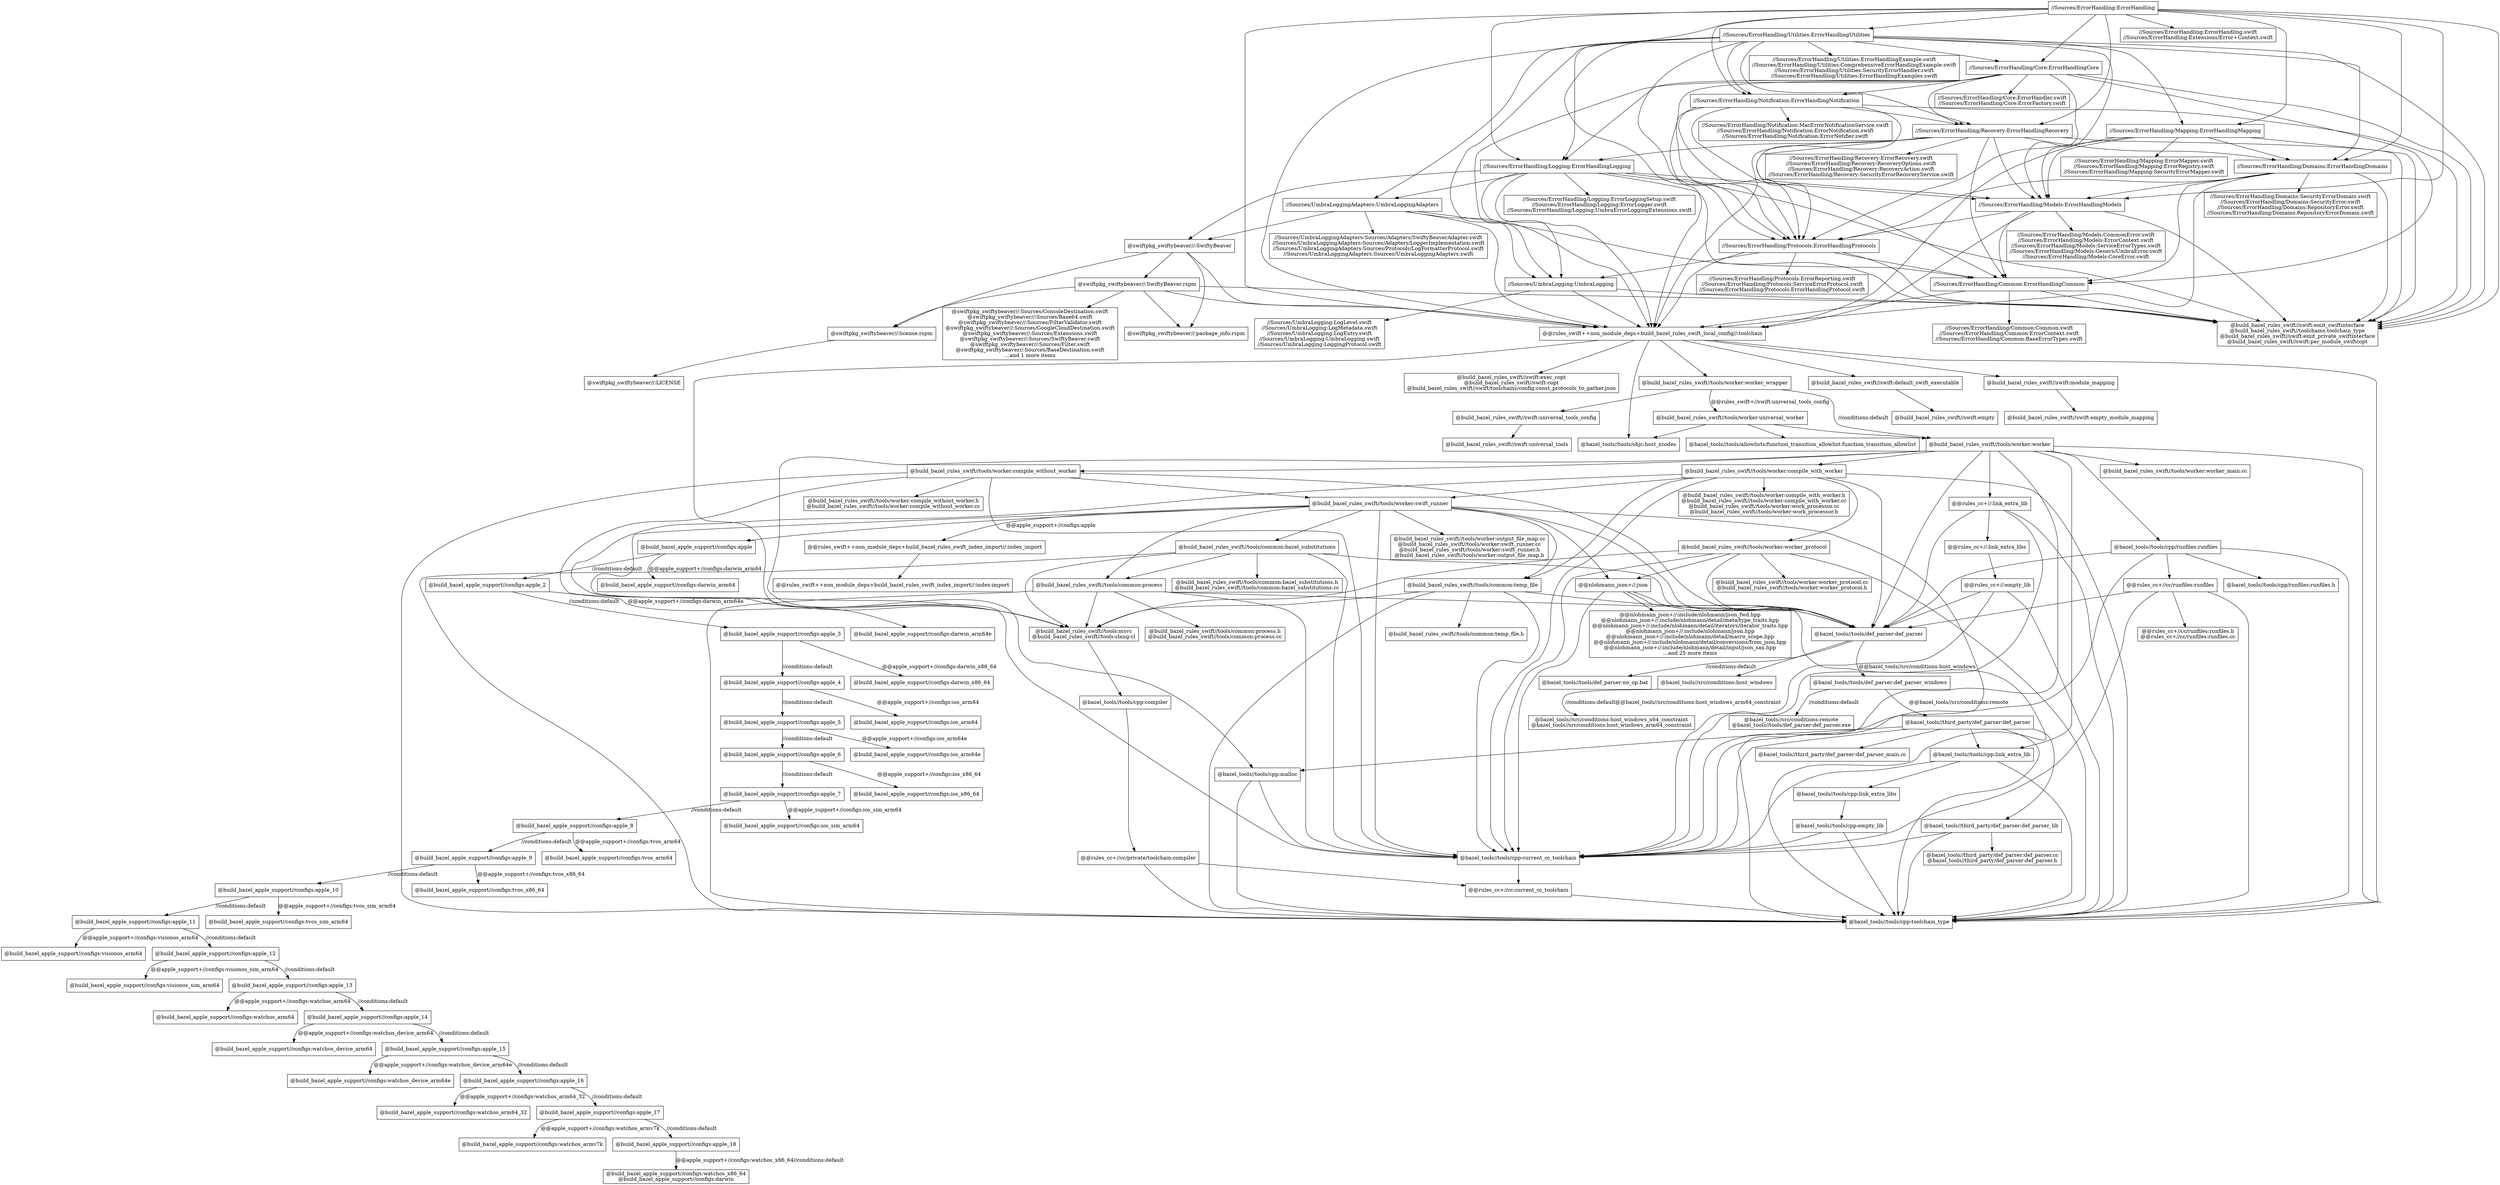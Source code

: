 digraph mygraph {
  node [shape=box];
  "//Sources/ErrorHandling:ErrorHandling"
  "//Sources/ErrorHandling:ErrorHandling" -> "//Sources/ErrorHandling/Core:ErrorHandlingCore"
  "//Sources/ErrorHandling:ErrorHandling" -> "//Sources/ErrorHandling/Logging:ErrorHandlingLogging"
  "//Sources/ErrorHandling:ErrorHandling" -> "//Sources/ErrorHandling/Mapping:ErrorHandlingMapping"
  "//Sources/ErrorHandling:ErrorHandling" -> "//Sources/ErrorHandling/Domains:ErrorHandlingDomains"
  "//Sources/ErrorHandling:ErrorHandling" -> "//Sources/ErrorHandling/Notification:ErrorHandlingNotification"
  "//Sources/ErrorHandling:ErrorHandling" -> "//Sources/ErrorHandling/Models:ErrorHandlingModels"
  "//Sources/ErrorHandling:ErrorHandling" -> "@@rules_swift++non_module_deps+build_bazel_rules_swift_local_config//:toolchain"
  "//Sources/ErrorHandling:ErrorHandling" -> "//Sources/ErrorHandling:ErrorHandling.swift\n//Sources/ErrorHandling:Extensions/Error+Context.swift"
  "//Sources/ErrorHandling:ErrorHandling" -> "//Sources/ErrorHandling/Protocols:ErrorHandlingProtocols"
  "//Sources/ErrorHandling:ErrorHandling" -> "//Sources/ErrorHandling/Recovery:ErrorHandlingRecovery"
  "//Sources/ErrorHandling:ErrorHandling" -> "//Sources/ErrorHandling/Utilities:ErrorHandlingUtilities"
  "//Sources/ErrorHandling:ErrorHandling" -> "@build_bazel_rules_swift//swift:emit_swiftinterface\n@build_bazel_rules_swift//toolchains:toolchain_type\n@build_bazel_rules_swift//swift:emit_private_swiftinterface\n@build_bazel_rules_swift//swift:per_module_swiftcopt"
  "//Sources/ErrorHandling/Utilities:ErrorHandlingUtilities"
  "//Sources/ErrorHandling/Utilities:ErrorHandlingUtilities" -> "//Sources/ErrorHandling/Utilities:ErrorHandlingExample.swift\n//Sources/ErrorHandling/Utilities:ComprehensiveErrorHandlingExample.swift\n//Sources/ErrorHandling/Utilities:SecurityErrorHandler.swift\n//Sources/ErrorHandling/Utilities:ErrorHandlingExamples.swift"
  "//Sources/ErrorHandling/Utilities:ErrorHandlingUtilities" -> "//Sources/ErrorHandling/Core:ErrorHandlingCore"
  "//Sources/ErrorHandling/Utilities:ErrorHandlingUtilities" -> "@build_bazel_rules_swift//swift:emit_swiftinterface\n@build_bazel_rules_swift//toolchains:toolchain_type\n@build_bazel_rules_swift//swift:emit_private_swiftinterface\n@build_bazel_rules_swift//swift:per_module_swiftcopt"
  "//Sources/ErrorHandling/Utilities:ErrorHandlingUtilities" -> "@@rules_swift++non_module_deps+build_bazel_rules_swift_local_config//:toolchain"
  "//Sources/ErrorHandling/Utilities:ErrorHandlingUtilities" -> "//Sources/UmbraLoggingAdapters:UmbraLoggingAdapters"
  "//Sources/ErrorHandling/Utilities:ErrorHandlingUtilities" -> "//Sources/ErrorHandling/Domains:ErrorHandlingDomains"
  "//Sources/ErrorHandling/Utilities:ErrorHandlingUtilities" -> "//Sources/UmbraLogging:UmbraLogging"
  "//Sources/ErrorHandling/Utilities:ErrorHandlingUtilities" -> "//Sources/ErrorHandling/Logging:ErrorHandlingLogging"
  "//Sources/ErrorHandling/Utilities:ErrorHandlingUtilities" -> "//Sources/ErrorHandling/Recovery:ErrorHandlingRecovery"
  "//Sources/ErrorHandling/Utilities:ErrorHandlingUtilities" -> "//Sources/ErrorHandling/Mapping:ErrorHandlingMapping"
  "//Sources/ErrorHandling/Utilities:ErrorHandlingUtilities" -> "//Sources/ErrorHandling/Protocols:ErrorHandlingProtocols"
  "//Sources/ErrorHandling/Utilities:ErrorHandlingUtilities" -> "//Sources/ErrorHandling/Notification:ErrorHandlingNotification"
  "//Sources/ErrorHandling/Utilities:ErrorHandlingUtilities" -> "//Sources/ErrorHandling/Models:ErrorHandlingModels"
  "//Sources/ErrorHandling/Utilities:ErrorHandlingExample.swift\n//Sources/ErrorHandling/Utilities:ComprehensiveErrorHandlingExample.swift\n//Sources/ErrorHandling/Utilities:SecurityErrorHandler.swift\n//Sources/ErrorHandling/Utilities:ErrorHandlingExamples.swift"
  "//Sources/ErrorHandling:ErrorHandling.swift\n//Sources/ErrorHandling:Extensions/Error+Context.swift"
  "//Sources/ErrorHandling/Core:ErrorHandlingCore"
  "//Sources/ErrorHandling/Core:ErrorHandlingCore" -> "//Sources/ErrorHandling/Core:ErrorHandler.swift\n//Sources/ErrorHandling/Core:ErrorFactory.swift"
  "//Sources/ErrorHandling/Core:ErrorHandlingCore" -> "@build_bazel_rules_swift//swift:emit_swiftinterface\n@build_bazel_rules_swift//toolchains:toolchain_type\n@build_bazel_rules_swift//swift:emit_private_swiftinterface\n@build_bazel_rules_swift//swift:per_module_swiftcopt"
  "//Sources/ErrorHandling/Core:ErrorHandlingCore" -> "//Sources/ErrorHandling/Common:ErrorHandlingCommon"
  "//Sources/ErrorHandling/Core:ErrorHandlingCore" -> "@@rules_swift++non_module_deps+build_bazel_rules_swift_local_config//:toolchain"
  "//Sources/ErrorHandling/Core:ErrorHandlingCore" -> "//Sources/ErrorHandling/Models:ErrorHandlingModels"
  "//Sources/ErrorHandling/Core:ErrorHandlingCore" -> "//Sources/ErrorHandling/Notification:ErrorHandlingNotification"
  "//Sources/ErrorHandling/Core:ErrorHandlingCore" -> "//Sources/ErrorHandling/Protocols:ErrorHandlingProtocols"
  "//Sources/ErrorHandling/Core:ErrorHandlingCore" -> "//Sources/ErrorHandling/Logging:ErrorHandlingLogging"
  "//Sources/ErrorHandling/Core:ErrorHandlingCore" -> "//Sources/ErrorHandling/Recovery:ErrorHandlingRecovery"
  "//Sources/ErrorHandling/Notification:ErrorHandlingNotification"
  "//Sources/ErrorHandling/Notification:ErrorHandlingNotification" -> "//Sources/ErrorHandling/Notification:MacErrorNotificationService.swift\n//Sources/ErrorHandling/Notification:ErrorNotification.swift\n//Sources/ErrorHandling/Notification:ErrorNotifier.swift"
  "//Sources/ErrorHandling/Notification:ErrorHandlingNotification" -> "@build_bazel_rules_swift//swift:emit_swiftinterface\n@build_bazel_rules_swift//toolchains:toolchain_type\n@build_bazel_rules_swift//swift:emit_private_swiftinterface\n@build_bazel_rules_swift//swift:per_module_swiftcopt"
  "//Sources/ErrorHandling/Notification:ErrorHandlingNotification" -> "//Sources/ErrorHandling/Common:ErrorHandlingCommon"
  "//Sources/ErrorHandling/Notification:ErrorHandlingNotification" -> "@@rules_swift++non_module_deps+build_bazel_rules_swift_local_config//:toolchain"
  "//Sources/ErrorHandling/Notification:ErrorHandlingNotification" -> "//Sources/ErrorHandling/Models:ErrorHandlingModels"
  "//Sources/ErrorHandling/Notification:ErrorHandlingNotification" -> "//Sources/ErrorHandling/Protocols:ErrorHandlingProtocols"
  "//Sources/ErrorHandling/Notification:ErrorHandlingNotification" -> "//Sources/ErrorHandling/Recovery:ErrorHandlingRecovery"
  "//Sources/ErrorHandling/Recovery:ErrorHandlingRecovery"
  "//Sources/ErrorHandling/Recovery:ErrorHandlingRecovery" -> "//Sources/ErrorHandling/Recovery:ErrorRecovery.swift\n//Sources/ErrorHandling/Recovery:RecoveryOptions.swift\n//Sources/ErrorHandling/Recovery:RecoveryAction.swift\n//Sources/ErrorHandling/Recovery:SecurityErrorRecoveryService.swift"
  "//Sources/ErrorHandling/Recovery:ErrorHandlingRecovery" -> "@build_bazel_rules_swift//swift:emit_swiftinterface\n@build_bazel_rules_swift//toolchains:toolchain_type\n@build_bazel_rules_swift//swift:emit_private_swiftinterface\n@build_bazel_rules_swift//swift:per_module_swiftcopt"
  "//Sources/ErrorHandling/Recovery:ErrorHandlingRecovery" -> "@@rules_swift++non_module_deps+build_bazel_rules_swift_local_config//:toolchain"
  "//Sources/ErrorHandling/Recovery:ErrorHandlingRecovery" -> "//Sources/ErrorHandling/Domains:ErrorHandlingDomains"
  "//Sources/ErrorHandling/Recovery:ErrorHandlingRecovery" -> "//Sources/ErrorHandling/Logging:ErrorHandlingLogging"
  "//Sources/ErrorHandling/Recovery:ErrorHandlingRecovery" -> "//Sources/ErrorHandling/Protocols:ErrorHandlingProtocols"
  "//Sources/ErrorHandling/Recovery:ErrorHandlingRecovery" -> "//Sources/ErrorHandling/Common:ErrorHandlingCommon"
  "//Sources/ErrorHandling/Recovery:ErrorHandlingRecovery" -> "//Sources/ErrorHandling/Models:ErrorHandlingModels"
  "//Sources/ErrorHandling/Logging:ErrorHandlingLogging"
  "//Sources/ErrorHandling/Logging:ErrorHandlingLogging" -> "//Sources/ErrorHandling/Logging:ErrorLoggingSetup.swift\n//Sources/ErrorHandling/Logging:ErrorLogger.swift\n//Sources/ErrorHandling/Logging:UmbraErrorLoggingExtensions.swift"
  "//Sources/ErrorHandling/Logging:ErrorHandlingLogging" -> "@build_bazel_rules_swift//swift:emit_swiftinterface\n@build_bazel_rules_swift//toolchains:toolchain_type\n@build_bazel_rules_swift//swift:emit_private_swiftinterface\n@build_bazel_rules_swift//swift:per_module_swiftcopt"
  "//Sources/ErrorHandling/Logging:ErrorHandlingLogging" -> "@@rules_swift++non_module_deps+build_bazel_rules_swift_local_config//:toolchain"
  "//Sources/ErrorHandling/Logging:ErrorHandlingLogging" -> "@swiftpkg_swiftybeaver//:SwiftyBeaver"
  "//Sources/ErrorHandling/Logging:ErrorHandlingLogging" -> "//Sources/ErrorHandling/Common:ErrorHandlingCommon"
  "//Sources/ErrorHandling/Logging:ErrorHandlingLogging" -> "//Sources/ErrorHandling/Models:ErrorHandlingModels"
  "//Sources/ErrorHandling/Logging:ErrorHandlingLogging" -> "//Sources/ErrorHandling/Protocols:ErrorHandlingProtocols"
  "//Sources/ErrorHandling/Logging:ErrorHandlingLogging" -> "//Sources/UmbraLogging:UmbraLogging"
  "//Sources/ErrorHandling/Logging:ErrorHandlingLogging" -> "//Sources/UmbraLoggingAdapters:UmbraLoggingAdapters"
  "//Sources/UmbraLoggingAdapters:UmbraLoggingAdapters"
  "//Sources/UmbraLoggingAdapters:UmbraLoggingAdapters" -> "//Sources/UmbraLoggingAdapters:Sources/Adapters/SwiftyBeaverAdapter.swift\n//Sources/UmbraLoggingAdapters:Sources/Adapters/LoggerImplementation.swift\n//Sources/UmbraLoggingAdapters:Sources/Protocols/LogFormatterProtocol.swift\n//Sources/UmbraLoggingAdapters:Sources/UmbraLoggingAdapters.swift"
  "//Sources/UmbraLoggingAdapters:UmbraLoggingAdapters" -> "@build_bazel_rules_swift//swift:emit_swiftinterface\n@build_bazel_rules_swift//toolchains:toolchain_type\n@build_bazel_rules_swift//swift:emit_private_swiftinterface\n@build_bazel_rules_swift//swift:per_module_swiftcopt"
  "//Sources/UmbraLoggingAdapters:UmbraLoggingAdapters" -> "@@rules_swift++non_module_deps+build_bazel_rules_swift_local_config//:toolchain"
  "//Sources/UmbraLoggingAdapters:UmbraLoggingAdapters" -> "@swiftpkg_swiftybeaver//:SwiftyBeaver"
  "//Sources/UmbraLoggingAdapters:UmbraLoggingAdapters" -> "//Sources/UmbraLogging:UmbraLogging"
  "//Sources/UmbraLoggingAdapters:Sources/Adapters/SwiftyBeaverAdapter.swift\n//Sources/UmbraLoggingAdapters:Sources/Adapters/LoggerImplementation.swift\n//Sources/UmbraLoggingAdapters:Sources/Protocols/LogFormatterProtocol.swift\n//Sources/UmbraLoggingAdapters:Sources/UmbraLoggingAdapters.swift"
  "@swiftpkg_swiftybeaver//:SwiftyBeaver"
  "@swiftpkg_swiftybeaver//:SwiftyBeaver" -> "@swiftpkg_swiftybeaver//:license.rspm"
  "@swiftpkg_swiftybeaver//:SwiftyBeaver" -> "@swiftpkg_swiftybeaver//:package_info.rspm"
  "@swiftpkg_swiftybeaver//:SwiftyBeaver" -> "@swiftpkg_swiftybeaver//:SwiftyBeaver.rspm"
  "@swiftpkg_swiftybeaver//:SwiftyBeaver" -> "@@rules_swift++non_module_deps+build_bazel_rules_swift_local_config//:toolchain"
  "@swiftpkg_swiftybeaver//:SwiftyBeaver.rspm"
  "@swiftpkg_swiftybeaver//:SwiftyBeaver.rspm" -> "@swiftpkg_swiftybeaver//:license.rspm"
  "@swiftpkg_swiftybeaver//:SwiftyBeaver.rspm" -> "@swiftpkg_swiftybeaver//:package_info.rspm"
  "@swiftpkg_swiftybeaver//:SwiftyBeaver.rspm" -> "@@rules_swift++non_module_deps+build_bazel_rules_swift_local_config//:toolchain"
  "@swiftpkg_swiftybeaver//:SwiftyBeaver.rspm" -> "@swiftpkg_swiftybeaver//:Sources/ConsoleDestination.swift\n@swiftpkg_swiftybeaver//:Sources/Base64.swift\n@swiftpkg_swiftybeaver//:Sources/FilterValidator.swift\n@swiftpkg_swiftybeaver//:Sources/GoogleCloudDestination.swift\n@swiftpkg_swiftybeaver//:Sources/Extensions.swift\n@swiftpkg_swiftybeaver//:Sources/SwiftyBeaver.swift\n@swiftpkg_swiftybeaver//:Sources/Filter.swift\n@swiftpkg_swiftybeaver//:Sources/BaseDestination.swift\n...and 1 more items"
  "@swiftpkg_swiftybeaver//:SwiftyBeaver.rspm" -> "@build_bazel_rules_swift//swift:emit_swiftinterface\n@build_bazel_rules_swift//toolchains:toolchain_type\n@build_bazel_rules_swift//swift:emit_private_swiftinterface\n@build_bazel_rules_swift//swift:per_module_swiftcopt"
  "@swiftpkg_swiftybeaver//:package_info.rspm"
  "//Sources/ErrorHandling/Recovery:ErrorRecovery.swift\n//Sources/ErrorHandling/Recovery:RecoveryOptions.swift\n//Sources/ErrorHandling/Recovery:RecoveryAction.swift\n//Sources/ErrorHandling/Recovery:SecurityErrorRecoveryService.swift"
  "//Sources/ErrorHandling/Notification:MacErrorNotificationService.swift\n//Sources/ErrorHandling/Notification:ErrorNotification.swift\n//Sources/ErrorHandling/Notification:ErrorNotifier.swift"
  "//Sources/ErrorHandling/Core:ErrorHandler.swift\n//Sources/ErrorHandling/Core:ErrorFactory.swift"
  "//Sources/ErrorHandling/Logging:ErrorLoggingSetup.swift\n//Sources/ErrorHandling/Logging:ErrorLogger.swift\n//Sources/ErrorHandling/Logging:UmbraErrorLoggingExtensions.swift"
  "//Sources/ErrorHandling/Mapping:ErrorHandlingMapping"
  "//Sources/ErrorHandling/Mapping:ErrorHandlingMapping" -> "//Sources/ErrorHandling/Mapping:ErrorMapper.swift\n//Sources/ErrorHandling/Mapping:ErrorRegistry.swift\n//Sources/ErrorHandling/Mapping:SecurityErrorMapper.swift"
  "//Sources/ErrorHandling/Mapping:ErrorHandlingMapping" -> "@build_bazel_rules_swift//swift:emit_swiftinterface\n@build_bazel_rules_swift//toolchains:toolchain_type\n@build_bazel_rules_swift//swift:emit_private_swiftinterface\n@build_bazel_rules_swift//swift:per_module_swiftcopt"
  "//Sources/ErrorHandling/Mapping:ErrorHandlingMapping" -> "@@rules_swift++non_module_deps+build_bazel_rules_swift_local_config//:toolchain"
  "//Sources/ErrorHandling/Mapping:ErrorHandlingMapping" -> "//Sources/ErrorHandling/Protocols:ErrorHandlingProtocols"
  "//Sources/ErrorHandling/Mapping:ErrorHandlingMapping" -> "//Sources/ErrorHandling/Domains:ErrorHandlingDomains"
  "//Sources/ErrorHandling/Mapping:ErrorHandlingMapping" -> "//Sources/ErrorHandling/Models:ErrorHandlingModels"
  "//Sources/ErrorHandling/Domains:ErrorHandlingDomains"
  "//Sources/ErrorHandling/Domains:ErrorHandlingDomains" -> "//Sources/ErrorHandling/Domains:SecurityErrorDomain.swift\n//Sources/ErrorHandling/Domains:SecurityError.swift\n//Sources/ErrorHandling/Domains:RepositoryError.swift\n//Sources/ErrorHandling/Domains:RepositoryErrorDomain.swift"
  "//Sources/ErrorHandling/Domains:ErrorHandlingDomains" -> "@build_bazel_rules_swift//swift:emit_swiftinterface\n@build_bazel_rules_swift//toolchains:toolchain_type\n@build_bazel_rules_swift//swift:emit_private_swiftinterface\n@build_bazel_rules_swift//swift:per_module_swiftcopt"
  "//Sources/ErrorHandling/Domains:ErrorHandlingDomains" -> "//Sources/ErrorHandling/Common:ErrorHandlingCommon"
  "//Sources/ErrorHandling/Domains:ErrorHandlingDomains" -> "@@rules_swift++non_module_deps+build_bazel_rules_swift_local_config//:toolchain"
  "//Sources/ErrorHandling/Domains:ErrorHandlingDomains" -> "//Sources/ErrorHandling/Models:ErrorHandlingModels"
  "//Sources/ErrorHandling/Domains:ErrorHandlingDomains" -> "//Sources/ErrorHandling/Protocols:ErrorHandlingProtocols"
  "//Sources/ErrorHandling/Models:ErrorHandlingModels"
  "//Sources/ErrorHandling/Models:ErrorHandlingModels" -> "//Sources/ErrorHandling/Models:CommonError.swift\n//Sources/ErrorHandling/Models:ErrorContext.swift\n//Sources/ErrorHandling/Models:ServiceErrorTypes.swift\n//Sources/ErrorHandling/Models:GenericUmbraError.swift\n//Sources/ErrorHandling/Models:CoreError.swift"
  "//Sources/ErrorHandling/Models:ErrorHandlingModels" -> "@build_bazel_rules_swift//swift:emit_swiftinterface\n@build_bazel_rules_swift//toolchains:toolchain_type\n@build_bazel_rules_swift//swift:emit_private_swiftinterface\n@build_bazel_rules_swift//swift:per_module_swiftcopt"
  "//Sources/ErrorHandling/Models:ErrorHandlingModels" -> "@@rules_swift++non_module_deps+build_bazel_rules_swift_local_config//:toolchain"
  "//Sources/ErrorHandling/Models:ErrorHandlingModels" -> "//Sources/ErrorHandling/Protocols:ErrorHandlingProtocols"
  "//Sources/ErrorHandling/Models:ErrorHandlingModels" -> "//Sources/ErrorHandling/Common:ErrorHandlingCommon"
  "//Sources/ErrorHandling/Domains:SecurityErrorDomain.swift\n//Sources/ErrorHandling/Domains:SecurityError.swift\n//Sources/ErrorHandling/Domains:RepositoryError.swift\n//Sources/ErrorHandling/Domains:RepositoryErrorDomain.swift"
  "//Sources/ErrorHandling/Protocols:ErrorHandlingProtocols"
  "//Sources/ErrorHandling/Protocols:ErrorHandlingProtocols" -> "//Sources/ErrorHandling/Protocols:ErrorReporting.swift\n//Sources/ErrorHandling/Protocols:ServiceErrorProtocol.swift\n//Sources/ErrorHandling/Protocols:ErrorHandlingProtocol.swift"
  "//Sources/ErrorHandling/Protocols:ErrorHandlingProtocols" -> "@build_bazel_rules_swift//swift:emit_swiftinterface\n@build_bazel_rules_swift//toolchains:toolchain_type\n@build_bazel_rules_swift//swift:emit_private_swiftinterface\n@build_bazel_rules_swift//swift:per_module_swiftcopt"
  "//Sources/ErrorHandling/Protocols:ErrorHandlingProtocols" -> "@@rules_swift++non_module_deps+build_bazel_rules_swift_local_config//:toolchain"
  "//Sources/ErrorHandling/Protocols:ErrorHandlingProtocols" -> "//Sources/UmbraLogging:UmbraLogging"
  "//Sources/ErrorHandling/Protocols:ErrorHandlingProtocols" -> "//Sources/ErrorHandling/Common:ErrorHandlingCommon"
  "//Sources/ErrorHandling/Common:ErrorHandlingCommon"
  "//Sources/ErrorHandling/Common:ErrorHandlingCommon" -> "//Sources/ErrorHandling/Common:Common.swift\n//Sources/ErrorHandling/Common:ErrorContext.swift\n//Sources/ErrorHandling/Common:BaseErrorTypes.swift"
  "//Sources/ErrorHandling/Common:ErrorHandlingCommon" -> "@build_bazel_rules_swift//swift:emit_swiftinterface\n@build_bazel_rules_swift//toolchains:toolchain_type\n@build_bazel_rules_swift//swift:emit_private_swiftinterface\n@build_bazel_rules_swift//swift:per_module_swiftcopt"
  "//Sources/ErrorHandling/Common:ErrorHandlingCommon" -> "@@rules_swift++non_module_deps+build_bazel_rules_swift_local_config//:toolchain"
  "//Sources/ErrorHandling/Common:Common.swift\n//Sources/ErrorHandling/Common:ErrorContext.swift\n//Sources/ErrorHandling/Common:BaseErrorTypes.swift"
  "//Sources/UmbraLogging:UmbraLogging"
  "//Sources/UmbraLogging:UmbraLogging" -> "//Sources/UmbraLogging:LogLevel.swift\n//Sources/UmbraLogging:LogMetadata.swift\n//Sources/UmbraLogging:LogEntry.swift\n//Sources/UmbraLogging:UmbraLogging.swift\n//Sources/UmbraLogging:LoggingProtocol.swift"
  "//Sources/UmbraLogging:UmbraLogging" -> "@build_bazel_rules_swift//swift:emit_swiftinterface\n@build_bazel_rules_swift//toolchains:toolchain_type\n@build_bazel_rules_swift//swift:emit_private_swiftinterface\n@build_bazel_rules_swift//swift:per_module_swiftcopt"
  "//Sources/UmbraLogging:UmbraLogging" -> "@@rules_swift++non_module_deps+build_bazel_rules_swift_local_config//:toolchain"
  "//Sources/UmbraLogging:LogLevel.swift\n//Sources/UmbraLogging:LogMetadata.swift\n//Sources/UmbraLogging:LogEntry.swift\n//Sources/UmbraLogging:UmbraLogging.swift\n//Sources/UmbraLogging:LoggingProtocol.swift"
  "//Sources/ErrorHandling/Protocols:ErrorReporting.swift\n//Sources/ErrorHandling/Protocols:ServiceErrorProtocol.swift\n//Sources/ErrorHandling/Protocols:ErrorHandlingProtocol.swift"
  "@@rules_swift++non_module_deps+build_bazel_rules_swift_local_config//:toolchain"
  "@@rules_swift++non_module_deps+build_bazel_rules_swift_local_config//:toolchain" -> "@bazel_tools//tools/cpp:toolchain_type"
  "@@rules_swift++non_module_deps+build_bazel_rules_swift_local_config//:toolchain" -> "@bazel_tools//tools/objc:host_xcodes"
  "@@rules_swift++non_module_deps+build_bazel_rules_swift_local_config//:toolchain" -> "@build_bazel_rules_swift//tools/worker:worker_wrapper"
  "@@rules_swift++non_module_deps+build_bazel_rules_swift_local_config//:toolchain" -> "@build_bazel_rules_swift//swift:default_swift_executable"
  "@@rules_swift++non_module_deps+build_bazel_rules_swift_local_config//:toolchain" -> "@build_bazel_rules_swift//swift:exec_copt\n@build_bazel_rules_swift//swift:copt\n@build_bazel_rules_swift//swift/toolchains/config:const_protocols_to_gather.json"
  "@@rules_swift++non_module_deps+build_bazel_rules_swift_local_config//:toolchain" -> "@bazel_tools//tools/cpp:current_cc_toolchain"
  "@@rules_swift++non_module_deps+build_bazel_rules_swift_local_config//:toolchain" -> "@build_bazel_rules_swift//swift:module_mapping"
  "@build_bazel_rules_swift//swift:module_mapping"
  "@build_bazel_rules_swift//swift:module_mapping" -> "@build_bazel_rules_swift//swift:empty_module_mapping"
  "@build_bazel_rules_swift//swift:empty_module_mapping"
  "@build_bazel_rules_swift//swift:exec_copt\n@build_bazel_rules_swift//swift:copt\n@build_bazel_rules_swift//swift/toolchains/config:const_protocols_to_gather.json"
  "@build_bazel_rules_swift//tools/worker:worker_wrapper"
  "@build_bazel_rules_swift//tools/worker:worker_wrapper" -> "@build_bazel_rules_swift//tools/worker:universal_worker"
  [label="@@rules_swift+//swift:universal_tools_config"];
  "@build_bazel_rules_swift//tools/worker:worker_wrapper" -> "@build_bazel_rules_swift//tools/worker:worker"
  [label="//conditions:default"];
  "@build_bazel_rules_swift//tools/worker:worker_wrapper" -> "@build_bazel_rules_swift//swift:universal_tools_config"
  "@build_bazel_rules_swift//swift:universal_tools_config"
  "@build_bazel_rules_swift//swift:universal_tools_config" -> "@build_bazel_rules_swift//swift:universal_tools"
  "@build_bazel_rules_swift//swift:universal_tools"
  "@build_bazel_rules_swift//tools/worker:universal_worker"
  "@build_bazel_rules_swift//tools/worker:universal_worker" -> "@build_bazel_rules_swift//tools/worker:worker"
  "@build_bazel_rules_swift//tools/worker:universal_worker" -> "@bazel_tools//tools/allowlists/function_transition_allowlist:function_transition_allowlist"
  "@build_bazel_rules_swift//tools/worker:universal_worker" -> "@bazel_tools//tools/objc:host_xcodes"
  "@bazel_tools//tools/allowlists/function_transition_allowlist:function_transition_allowlist"
  "@build_bazel_rules_swift//tools/worker:worker"
  "@build_bazel_rules_swift//tools/worker:worker" -> "@build_bazel_rules_swift//tools/worker:worker_main.cc"
  "@build_bazel_rules_swift//tools/worker:worker" -> "@build_bazel_rules_swift//tools/worker:compile_with_worker"
  "@build_bazel_rules_swift//tools/worker:worker" -> "@build_bazel_rules_swift//tools/worker:compile_without_worker"
  "@build_bazel_rules_swift//tools/worker:worker" -> "@bazel_tools//tools/cpp:toolchain_type"
  "@build_bazel_rules_swift//tools/worker:worker" -> "@bazel_tools//tools/def_parser:def_parser"
  "@build_bazel_rules_swift//tools/worker:worker" -> "@bazel_tools//tools/cpp:current_cc_toolchain"
  "@build_bazel_rules_swift//tools/worker:worker" -> "@bazel_tools//tools/cpp:link_extra_lib"
  "@build_bazel_rules_swift//tools/worker:worker" -> "@bazel_tools//tools/cpp:malloc"
  "@build_bazel_rules_swift//tools/worker:worker" -> "@@rules_cc+//:link_extra_lib"
  "@build_bazel_rules_swift//tools/worker:worker" -> "@bazel_tools//tools/cpp/runfiles:runfiles"
  "@bazel_tools//tools/cpp/runfiles:runfiles"
  "@bazel_tools//tools/cpp/runfiles:runfiles" -> "@bazel_tools//tools/cpp/runfiles:runfiles.h"
  "@bazel_tools//tools/cpp/runfiles:runfiles" -> "@bazel_tools//tools/cpp:toolchain_type"
  "@bazel_tools//tools/cpp/runfiles:runfiles" -> "@bazel_tools//tools/cpp:current_cc_toolchain"
  "@bazel_tools//tools/cpp/runfiles:runfiles" -> "@bazel_tools//tools/def_parser:def_parser"
  "@bazel_tools//tools/cpp/runfiles:runfiles" -> "@@rules_cc+//cc/runfiles:runfiles"
  "@@rules_cc+//cc/runfiles:runfiles"
  "@@rules_cc+//cc/runfiles:runfiles" -> "@@rules_cc+//cc/runfiles:runfiles.h\n@@rules_cc+//cc/runfiles:runfiles.cc"
  "@@rules_cc+//cc/runfiles:runfiles" -> "@bazel_tools//tools/cpp:toolchain_type"
  "@@rules_cc+//cc/runfiles:runfiles" -> "@bazel_tools//tools/cpp:current_cc_toolchain"
  "@@rules_cc+//cc/runfiles:runfiles" -> "@bazel_tools//tools/def_parser:def_parser"
  "@bazel_tools//tools/cpp/runfiles:runfiles.h"
  "@@rules_cc+//:link_extra_lib"
  "@@rules_cc+//:link_extra_lib" -> "@@rules_cc+//:link_extra_libs"
  "@@rules_cc+//:link_extra_lib" -> "@bazel_tools//tools/cpp:toolchain_type"
  "@@rules_cc+//:link_extra_lib" -> "@bazel_tools//tools/cpp:current_cc_toolchain"
  "@@rules_cc+//:link_extra_lib" -> "@bazel_tools//tools/def_parser:def_parser"
  "@@rules_cc+//:link_extra_libs"
  "@@rules_cc+//:link_extra_libs" -> "@@rules_cc+//:empty_lib"
  "@@rules_cc+//:empty_lib"
  "@@rules_cc+//:empty_lib" -> "@bazel_tools//tools/cpp:toolchain_type"
  "@@rules_cc+//:empty_lib" -> "@bazel_tools//tools/cpp:current_cc_toolchain"
  "@@rules_cc+//:empty_lib" -> "@bazel_tools//tools/def_parser:def_parser"
  "@build_bazel_rules_swift//tools/worker:compile_without_worker"
  "@build_bazel_rules_swift//tools/worker:compile_without_worker" -> "@build_bazel_rules_swift//tools/worker:compile_without_worker.h\n@build_bazel_rules_swift//tools/worker:compile_without_worker.cc"
  "@build_bazel_rules_swift//tools/worker:compile_without_worker" -> "@build_bazel_rules_swift//tools/worker:swift_runner"
  "@build_bazel_rules_swift//tools/worker:compile_without_worker" -> "@bazel_tools//tools/cpp:toolchain_type"
  "@build_bazel_rules_swift//tools/worker:compile_without_worker" -> "@bazel_tools//tools/cpp:current_cc_toolchain"
  "@build_bazel_rules_swift//tools/worker:compile_without_worker" -> "@bazel_tools//tools/def_parser:def_parser"
  "@build_bazel_rules_swift//tools/worker:compile_without_worker" -> "@build_bazel_rules_swift//tools:msvc\n@build_bazel_rules_swift//tools:clang-cl"
  "@build_bazel_rules_swift//tools/worker:compile_without_worker.h\n@build_bazel_rules_swift//tools/worker:compile_without_worker.cc"
  "@build_bazel_rules_swift//tools/worker:compile_with_worker"
  "@build_bazel_rules_swift//tools/worker:compile_with_worker" -> "@build_bazel_rules_swift//tools/worker:compile_with_worker.h\n@build_bazel_rules_swift//tools/worker:compile_with_worker.cc\n@build_bazel_rules_swift//tools/worker:work_processor.cc\n@build_bazel_rules_swift//tools/worker:work_processor.h"
  "@build_bazel_rules_swift//tools/worker:compile_with_worker" -> "@build_bazel_rules_swift//tools/worker:swift_runner"
  "@build_bazel_rules_swift//tools/worker:compile_with_worker" -> "@build_bazel_rules_swift//tools/worker:worker_protocol"
  "@build_bazel_rules_swift//tools/worker:compile_with_worker" -> "@build_bazel_rules_swift//tools:msvc\n@build_bazel_rules_swift//tools:clang-cl"
  "@build_bazel_rules_swift//tools/worker:compile_with_worker" -> "@bazel_tools//tools/cpp:toolchain_type"
  "@build_bazel_rules_swift//tools/worker:compile_with_worker" -> "@bazel_tools//tools/cpp:current_cc_toolchain"
  "@build_bazel_rules_swift//tools/worker:compile_with_worker" -> "@bazel_tools//tools/def_parser:def_parser"
  "@build_bazel_rules_swift//tools/worker:compile_with_worker" -> "@build_bazel_rules_swift//tools/common:temp_file"
  "@build_bazel_rules_swift//tools/worker:worker_protocol"
  "@build_bazel_rules_swift//tools/worker:worker_protocol" -> "@build_bazel_rules_swift//tools/worker:worker_protocol.cc\n@build_bazel_rules_swift//tools/worker:worker_protocol.h"
  "@build_bazel_rules_swift//tools/worker:worker_protocol" -> "@build_bazel_rules_swift//tools:msvc\n@build_bazel_rules_swift//tools:clang-cl"
  "@build_bazel_rules_swift//tools/worker:worker_protocol" -> "@bazel_tools//tools/cpp:toolchain_type"
  "@build_bazel_rules_swift//tools/worker:worker_protocol" -> "@bazel_tools//tools/def_parser:def_parser"
  "@build_bazel_rules_swift//tools/worker:worker_protocol" -> "@bazel_tools//tools/cpp:current_cc_toolchain"
  "@build_bazel_rules_swift//tools/worker:worker_protocol" -> "@@nlohmann_json+//:json"
  "@build_bazel_rules_swift//tools/worker:worker_protocol.cc\n@build_bazel_rules_swift//tools/worker:worker_protocol.h"
  "@build_bazel_rules_swift//tools/worker:swift_runner"
  "@build_bazel_rules_swift//tools/worker:swift_runner" -> "@build_bazel_rules_swift//tools/worker:output_file_map.cc\n@build_bazel_rules_swift//tools/worker:swift_runner.cc\n@build_bazel_rules_swift//tools/worker:swift_runner.h\n@build_bazel_rules_swift//tools/worker:output_file_map.h"
  "@build_bazel_rules_swift//tools/worker:swift_runner" -> "@build_bazel_apple_support//configs:apple"
  "@build_bazel_rules_swift//tools/worker:swift_runner" -> "@build_bazel_rules_swift//tools:msvc\n@build_bazel_rules_swift//tools:clang-cl"
  "@build_bazel_rules_swift//tools/worker:swift_runner" -> "@@rules_swift++non_module_deps+build_bazel_rules_swift_index_import//:index_import"
  [label="@@apple_support+//configs:apple"];
  "@build_bazel_rules_swift//tools/worker:swift_runner" -> "@build_bazel_rules_swift//tools/common:process"
  "@build_bazel_rules_swift//tools/worker:swift_runner" -> "@build_bazel_rules_swift//tools/common:bazel_substitutions"
  "@build_bazel_rules_swift//tools/worker:swift_runner" -> "@build_bazel_rules_swift//tools/common:temp_file"
  "@build_bazel_rules_swift//tools/worker:swift_runner" -> "@@nlohmann_json+//:json"
  "@build_bazel_rules_swift//tools/worker:swift_runner" -> "@bazel_tools//tools/cpp:current_cc_toolchain"
  "@build_bazel_rules_swift//tools/worker:swift_runner" -> "@bazel_tools//tools/def_parser:def_parser"
  "@build_bazel_rules_swift//tools/worker:swift_runner" -> "@bazel_tools//tools/cpp:toolchain_type"
  "@@nlohmann_json+//:json"
  "@@nlohmann_json+//:json" -> "@@nlohmann_json+//:include/nlohmann/json_fwd.hpp\n@@nlohmann_json+//:include/nlohmann/detail/meta/type_traits.hpp\n@@nlohmann_json+//:include/nlohmann/detail/iterators/iterator_traits.hpp\n@@nlohmann_json+//:include/nlohmann/json.hpp\n@@nlohmann_json+//:include/nlohmann/detail/macro_scope.hpp\n@@nlohmann_json+//:include/nlohmann/detail/conversions/from_json.hpp\n@@nlohmann_json+//:include/nlohmann/detail/input/json_sax.hpp\n...and 25 more items"
  "@@nlohmann_json+//:json" -> "@bazel_tools//tools/cpp:toolchain_type"
  "@@nlohmann_json+//:json" -> "@bazel_tools//tools/def_parser:def_parser"
  "@@nlohmann_json+//:json" -> "@bazel_tools//tools/cpp:current_cc_toolchain"
  "@@nlohmann_json+//:include/nlohmann/json_fwd.hpp\n@@nlohmann_json+//:include/nlohmann/detail/meta/type_traits.hpp\n@@nlohmann_json+//:include/nlohmann/detail/iterators/iterator_traits.hpp\n@@nlohmann_json+//:include/nlohmann/json.hpp\n@@nlohmann_json+//:include/nlohmann/detail/macro_scope.hpp\n@@nlohmann_json+//:include/nlohmann/detail/conversions/from_json.hpp\n@@nlohmann_json+//:include/nlohmann/detail/input/json_sax.hpp\n...and 25 more items"
  "@build_bazel_rules_swift//tools/common:temp_file"
  "@build_bazel_rules_swift//tools/common:temp_file" -> "@build_bazel_rules_swift//tools/common:temp_file.h"
  "@build_bazel_rules_swift//tools/common:temp_file" -> "@build_bazel_rules_swift//tools:msvc\n@build_bazel_rules_swift//tools:clang-cl"
  "@build_bazel_rules_swift//tools/common:temp_file" -> "@bazel_tools//tools/def_parser:def_parser"
  "@build_bazel_rules_swift//tools/common:temp_file" -> "@bazel_tools//tools/cpp:current_cc_toolchain"
  "@build_bazel_rules_swift//tools/common:temp_file" -> "@bazel_tools//tools/cpp:toolchain_type"
  "@build_bazel_rules_swift//tools/common:bazel_substitutions"
  "@build_bazel_rules_swift//tools/common:bazel_substitutions" -> "@build_bazel_rules_swift//tools/common:bazel_substitutions.h\n@build_bazel_rules_swift//tools/common:bazel_substitutions.cc"
  "@build_bazel_rules_swift//tools/common:bazel_substitutions" -> "@build_bazel_rules_swift//tools:msvc\n@build_bazel_rules_swift//tools:clang-cl"
  "@build_bazel_rules_swift//tools/common:bazel_substitutions" -> "@build_bazel_rules_swift//tools/common:process"
  "@build_bazel_rules_swift//tools/common:bazel_substitutions" -> "@bazel_tools//tools/def_parser:def_parser"
  "@build_bazel_rules_swift//tools/common:bazel_substitutions" -> "@bazel_tools//tools/cpp:current_cc_toolchain"
  "@build_bazel_rules_swift//tools/common:bazel_substitutions" -> "@bazel_tools//tools/cpp:toolchain_type"
  "@build_bazel_rules_swift//tools/common:bazel_substitutions.h\n@build_bazel_rules_swift//tools/common:bazel_substitutions.cc"
  "@build_bazel_rules_swift//tools/common:process"
  "@build_bazel_rules_swift//tools/common:process" -> "@build_bazel_rules_swift//tools/common:process.h\n@build_bazel_rules_swift//tools/common:process.cc"
  "@build_bazel_rules_swift//tools/common:process" -> "@bazel_tools//tools/cpp:toolchain_type"
  "@build_bazel_rules_swift//tools/common:process" -> "@bazel_tools//tools/cpp:current_cc_toolchain"
  "@build_bazel_rules_swift//tools/common:process" -> "@bazel_tools//tools/def_parser:def_parser"
  "@build_bazel_rules_swift//tools/common:process" -> "@build_bazel_rules_swift//tools:msvc\n@build_bazel_rules_swift//tools:clang-cl"
  "@bazel_tools//tools/def_parser:def_parser"
  "@bazel_tools//tools/def_parser:def_parser" -> "@bazel_tools//tools/def_parser:def_parser_windows"
  [label="@@bazel_tools//src/conditions:host_windows"];
  "@bazel_tools//tools/def_parser:def_parser" -> "@bazel_tools//tools/def_parser:no_op.bat"
  [label="//conditions:default"];
  "@bazel_tools//tools/def_parser:def_parser" -> "@bazel_tools//src/conditions:host_windows"
  "@bazel_tools//src/conditions:host_windows"
  "@bazel_tools//src/conditions:host_windows" -> "@bazel_tools//src/conditions:host_windows_x64_constraint\n@bazel_tools//src/conditions:host_windows_arm64_constraint"
  [label="//conditions:default@@bazel_tools//src/conditions:host_windows_arm64_constraint"];
  "@bazel_tools//tools/def_parser:no_op.bat"
  "@bazel_tools//tools/def_parser:def_parser_windows"
  "@bazel_tools//tools/def_parser:def_parser_windows" -> "@bazel_tools//src/conditions:remote\n@bazel_tools//tools/def_parser:def_parser.exe"
  [label="//conditions:default"];
  "@bazel_tools//tools/def_parser:def_parser_windows" -> "@bazel_tools//third_party/def_parser:def_parser"
  [label="@@bazel_tools//src/conditions:remote"];
  "@bazel_tools//third_party/def_parser:def_parser"
  "@bazel_tools//third_party/def_parser:def_parser" -> "@bazel_tools//third_party/def_parser:def_parser_main.cc"
  "@bazel_tools//third_party/def_parser:def_parser" -> "@bazel_tools//third_party/def_parser:def_parser_lib"
  "@bazel_tools//third_party/def_parser:def_parser" -> "@bazel_tools//tools/cpp:toolchain_type"
  "@bazel_tools//third_party/def_parser:def_parser" -> "@bazel_tools//tools/cpp:current_cc_toolchain"
  "@bazel_tools//third_party/def_parser:def_parser" -> "@bazel_tools//tools/cpp:link_extra_lib"
  "@bazel_tools//third_party/def_parser:def_parser" -> "@bazel_tools//tools/cpp:malloc"
  "@bazel_tools//tools/cpp:link_extra_lib"
  "@bazel_tools//tools/cpp:link_extra_lib" -> "@bazel_tools//tools/cpp:link_extra_libs"
  "@bazel_tools//tools/cpp:link_extra_lib" -> "@bazel_tools//tools/cpp:current_cc_toolchain"
  "@bazel_tools//tools/cpp:link_extra_lib" -> "@bazel_tools//tools/cpp:toolchain_type"
  "@bazel_tools//tools/cpp:link_extra_libs"
  "@bazel_tools//tools/cpp:link_extra_libs" -> "@bazel_tools//tools/cpp:empty_lib"
  "@bazel_tools//tools/cpp:empty_lib"
  "@bazel_tools//tools/cpp:empty_lib" -> "@bazel_tools//tools/cpp:current_cc_toolchain"
  "@bazel_tools//tools/cpp:empty_lib" -> "@bazel_tools//tools/cpp:toolchain_type"
  "@bazel_tools//third_party/def_parser:def_parser_lib"
  "@bazel_tools//third_party/def_parser:def_parser_lib" -> "@bazel_tools//third_party/def_parser:def_parser.cc\n@bazel_tools//third_party/def_parser:def_parser.h"
  "@bazel_tools//third_party/def_parser:def_parser_lib" -> "@bazel_tools//tools/cpp:toolchain_type"
  "@bazel_tools//third_party/def_parser:def_parser_lib" -> "@bazel_tools//tools/cpp:current_cc_toolchain"
  "@bazel_tools//third_party/def_parser:def_parser.cc\n@bazel_tools//third_party/def_parser:def_parser.h"
  "@bazel_tools//third_party/def_parser:def_parser_main.cc"
  "@bazel_tools//src/conditions:remote\n@bazel_tools//tools/def_parser:def_parser.exe"
  "@build_bazel_rules_swift//tools/common:process.h\n@build_bazel_rules_swift//tools/common:process.cc"
  "@build_bazel_rules_swift//tools:msvc\n@build_bazel_rules_swift//tools:clang-cl"
  "@build_bazel_rules_swift//tools:msvc\n@build_bazel_rules_swift//tools:clang-cl" -> "@bazel_tools//tools/cpp:compiler"
  "@bazel_tools//tools/cpp:compiler"
  "@bazel_tools//tools/cpp:compiler" -> "@@rules_cc+//cc/private/toolchain:compiler"
  "@@rules_cc+//cc/private/toolchain:compiler"
  "@@rules_cc+//cc/private/toolchain:compiler" -> "@bazel_tools//tools/cpp:toolchain_type"
  "@@rules_cc+//cc/private/toolchain:compiler" -> "@@rules_cc+//cc:current_cc_toolchain"
  "@build_bazel_apple_support//configs:apple"
  "@build_bazel_apple_support//configs:apple" -> "@build_bazel_apple_support//configs:darwin_arm64"
  [label="@@apple_support+//configs:darwin_arm64"];
  "@build_bazel_apple_support//configs:apple" -> "@build_bazel_apple_support//configs:apple_2"
  [label="//conditions:default"];
  "@build_bazel_apple_support//configs:apple_2"
  "@build_bazel_apple_support//configs:apple_2" -> "@build_bazel_apple_support//configs:darwin_arm64e"
  [label="@@apple_support+//configs:darwin_arm64e"];
  "@build_bazel_apple_support//configs:apple_2" -> "@build_bazel_apple_support//configs:apple_3"
  [label="//conditions:default"];
  "@build_bazel_apple_support//configs:apple_3"
  "@build_bazel_apple_support//configs:apple_3" -> "@build_bazel_apple_support//configs:darwin_x86_64"
  [label="@@apple_support+//configs:darwin_x86_64"];
  "@build_bazel_apple_support//configs:apple_3" -> "@build_bazel_apple_support//configs:apple_4"
  [label="//conditions:default"];
  "@build_bazel_apple_support//configs:apple_4"
  "@build_bazel_apple_support//configs:apple_4" -> "@build_bazel_apple_support//configs:ios_arm64"
  [label="@@apple_support+//configs:ios_arm64"];
  "@build_bazel_apple_support//configs:apple_4" -> "@build_bazel_apple_support//configs:apple_5"
  [label="//conditions:default"];
  "@build_bazel_apple_support//configs:apple_5"
  "@build_bazel_apple_support//configs:apple_5" -> "@build_bazel_apple_support//configs:ios_arm64e"
  [label="@@apple_support+//configs:ios_arm64e"];
  "@build_bazel_apple_support//configs:apple_5" -> "@build_bazel_apple_support//configs:apple_6"
  [label="//conditions:default"];
  "@build_bazel_apple_support//configs:apple_6"
  "@build_bazel_apple_support//configs:apple_6" -> "@build_bazel_apple_support//configs:ios_x86_64"
  [label="@@apple_support+//configs:ios_x86_64"];
  "@build_bazel_apple_support//configs:apple_6" -> "@build_bazel_apple_support//configs:apple_7"
  [label="//conditions:default"];
  "@build_bazel_apple_support//configs:apple_7"
  "@build_bazel_apple_support//configs:apple_7" -> "@build_bazel_apple_support//configs:ios_sim_arm64"
  [label="@@apple_support+//configs:ios_sim_arm64"];
  "@build_bazel_apple_support//configs:apple_7" -> "@build_bazel_apple_support//configs:apple_8"
  [label="//conditions:default"];
  "@build_bazel_apple_support//configs:ios_sim_arm64"
  "@build_bazel_apple_support//configs:ios_x86_64"
  "@build_bazel_apple_support//configs:ios_arm64e"
  "@build_bazel_apple_support//configs:ios_arm64"
  "@build_bazel_apple_support//configs:darwin_x86_64"
  "@build_bazel_apple_support//configs:darwin_arm64e"
  "@build_bazel_apple_support//configs:darwin_arm64"
  "@build_bazel_rules_swift//tools/worker:output_file_map.cc\n@build_bazel_rules_swift//tools/worker:swift_runner.cc\n@build_bazel_rules_swift//tools/worker:swift_runner.h\n@build_bazel_rules_swift//tools/worker:output_file_map.h"
  "@build_bazel_rules_swift//tools/worker:compile_with_worker.h\n@build_bazel_rules_swift//tools/worker:compile_with_worker.cc\n@build_bazel_rules_swift//tools/worker:work_processor.cc\n@build_bazel_rules_swift//tools/worker:work_processor.h"
  "@bazel_tools//tools/objc:host_xcodes"
  "@build_bazel_rules_swift//swift:emit_swiftinterface\n@build_bazel_rules_swift//toolchains:toolchain_type\n@build_bazel_rules_swift//swift:emit_private_swiftinterface\n@build_bazel_rules_swift//swift:per_module_swiftcopt"
  "//Sources/ErrorHandling/Mapping:ErrorMapper.swift\n//Sources/ErrorHandling/Mapping:ErrorRegistry.swift\n//Sources/ErrorHandling/Mapping:SecurityErrorMapper.swift"
  "@bazel_tools//tools/cpp:malloc"
  "@bazel_tools//tools/cpp:malloc" -> "@bazel_tools//tools/cpp:current_cc_toolchain"
  "@bazel_tools//tools/cpp:malloc" -> "@bazel_tools//tools/cpp:toolchain_type"
  "@bazel_tools//tools/cpp:current_cc_toolchain"
  "@bazel_tools//tools/cpp:current_cc_toolchain" -> "@@rules_cc+//cc:current_cc_toolchain"
  "@@rules_cc+//cc:current_cc_toolchain"
  "@@rules_cc+//cc:current_cc_toolchain" -> "@bazel_tools//tools/cpp:toolchain_type"
  "//Sources/ErrorHandling/Models:CommonError.swift\n//Sources/ErrorHandling/Models:ErrorContext.swift\n//Sources/ErrorHandling/Models:ServiceErrorTypes.swift\n//Sources/ErrorHandling/Models:GenericUmbraError.swift\n//Sources/ErrorHandling/Models:CoreError.swift"
  "@bazel_tools//src/conditions:host_windows_x64_constraint\n@bazel_tools//src/conditions:host_windows_arm64_constraint"
  "@build_bazel_rules_swift//swift:default_swift_executable"
  "@build_bazel_rules_swift//swift:default_swift_executable" -> "@build_bazel_rules_swift//swift:empty"
  "@build_bazel_rules_swift//tools/worker:worker_main.cc"
  "@swiftpkg_swiftybeaver//:license.rspm"
  "@swiftpkg_swiftybeaver//:license.rspm" -> "@swiftpkg_swiftybeaver//:LICENSE"
  "@swiftpkg_swiftybeaver//:LICENSE"
  "@build_bazel_rules_swift//swift:empty"
  "@@rules_cc+//cc/runfiles:runfiles.h\n@@rules_cc+//cc/runfiles:runfiles.cc"
  "@@rules_swift++non_module_deps+build_bazel_rules_swift_index_import//:index_import"
  "@@rules_swift++non_module_deps+build_bazel_rules_swift_index_import//:index_import" -> "@@rules_swift++non_module_deps+build_bazel_rules_swift_index_import//:index-import"
  "@@rules_swift++non_module_deps+build_bazel_rules_swift_index_import//:index-import"
  "@bazel_tools//tools/cpp:toolchain_type"
  "@build_bazel_apple_support//configs:apple_8"
  "@build_bazel_apple_support//configs:apple_8" -> "@build_bazel_apple_support//configs:tvos_arm64"
  [label="@@apple_support+//configs:tvos_arm64"];
  "@build_bazel_apple_support//configs:apple_8" -> "@build_bazel_apple_support//configs:apple_9"
  [label="//conditions:default"];
  "@build_bazel_apple_support//configs:apple_9"
  "@build_bazel_apple_support//configs:apple_9" -> "@build_bazel_apple_support//configs:tvos_x86_64"
  [label="@@apple_support+//configs:tvos_x86_64"];
  "@build_bazel_apple_support//configs:apple_9" -> "@build_bazel_apple_support//configs:apple_10"
  [label="//conditions:default"];
  "@build_bazel_apple_support//configs:apple_10"
  "@build_bazel_apple_support//configs:apple_10" -> "@build_bazel_apple_support//configs:tvos_sim_arm64"
  [label="@@apple_support+//configs:tvos_sim_arm64"];
  "@build_bazel_apple_support//configs:apple_10" -> "@build_bazel_apple_support//configs:apple_11"
  [label="//conditions:default"];
  "@build_bazel_apple_support//configs:apple_11"
  "@build_bazel_apple_support//configs:apple_11" -> "@build_bazel_apple_support//configs:visionos_arm64"
  [label="@@apple_support+//configs:visionos_arm64"];
  "@build_bazel_apple_support//configs:apple_11" -> "@build_bazel_apple_support//configs:apple_12"
  [label="//conditions:default"];
  "@build_bazel_apple_support//configs:apple_12"
  "@build_bazel_apple_support//configs:apple_12" -> "@build_bazel_apple_support//configs:visionos_sim_arm64"
  [label="@@apple_support+//configs:visionos_sim_arm64"];
  "@build_bazel_apple_support//configs:apple_12" -> "@build_bazel_apple_support//configs:apple_13"
  [label="//conditions:default"];
  "@build_bazel_apple_support//configs:apple_13"
  "@build_bazel_apple_support//configs:apple_13" -> "@build_bazel_apple_support//configs:watchos_arm64"
  [label="@@apple_support+//configs:watchos_arm64"];
  "@build_bazel_apple_support//configs:apple_13" -> "@build_bazel_apple_support//configs:apple_14"
  [label="//conditions:default"];
  "@build_bazel_apple_support//configs:apple_14"
  "@build_bazel_apple_support//configs:apple_14" -> "@build_bazel_apple_support//configs:watchos_device_arm64"
  [label="@@apple_support+//configs:watchos_device_arm64"];
  "@build_bazel_apple_support//configs:apple_14" -> "@build_bazel_apple_support//configs:apple_15"
  [label="//conditions:default"];
  "@build_bazel_apple_support//configs:apple_15"
  "@build_bazel_apple_support//configs:apple_15" -> "@build_bazel_apple_support//configs:watchos_device_arm64e"
  [label="@@apple_support+//configs:watchos_device_arm64e"];
  "@build_bazel_apple_support//configs:apple_15" -> "@build_bazel_apple_support//configs:apple_16"
  [label="//conditions:default"];
  "@build_bazel_apple_support//configs:apple_16"
  "@build_bazel_apple_support//configs:apple_16" -> "@build_bazel_apple_support//configs:watchos_arm64_32"
  [label="@@apple_support+//configs:watchos_arm64_32"];
  "@build_bazel_apple_support//configs:apple_16" -> "@build_bazel_apple_support//configs:apple_17"
  [label="//conditions:default"];
  "@build_bazel_apple_support//configs:apple_17"
  "@build_bazel_apple_support//configs:apple_17" -> "@build_bazel_apple_support//configs:watchos_armv7k"
  [label="@@apple_support+//configs:watchos_armv7k"];
  "@build_bazel_apple_support//configs:apple_17" -> "@build_bazel_apple_support//configs:apple_18"
  [label="//conditions:default"];
  "@build_bazel_apple_support//configs:apple_18"
  "@build_bazel_apple_support//configs:apple_18" -> "@build_bazel_apple_support//configs:watchos_x86_64\n@build_bazel_apple_support//configs:darwin"
  [label="@@apple_support+//configs:watchos_x86_64//conditions:default"];
  "@build_bazel_apple_support//configs:watchos_x86_64\n@build_bazel_apple_support//configs:darwin"
  "@build_bazel_apple_support//configs:watchos_armv7k"
  "@build_bazel_apple_support//configs:watchos_arm64_32"
  "@build_bazel_apple_support//configs:watchos_device_arm64e"
  "@build_bazel_apple_support//configs:watchos_device_arm64"
  "@build_bazel_apple_support//configs:watchos_arm64"
  "@build_bazel_apple_support//configs:visionos_sim_arm64"
  "@build_bazel_apple_support//configs:visionos_arm64"
  "@build_bazel_apple_support//configs:tvos_sim_arm64"
  "@build_bazel_apple_support//configs:tvos_x86_64"
  "@build_bazel_apple_support//configs:tvos_arm64"
  "@swiftpkg_swiftybeaver//:Sources/ConsoleDestination.swift\n@swiftpkg_swiftybeaver//:Sources/Base64.swift\n@swiftpkg_swiftybeaver//:Sources/FilterValidator.swift\n@swiftpkg_swiftybeaver//:Sources/GoogleCloudDestination.swift\n@swiftpkg_swiftybeaver//:Sources/Extensions.swift\n@swiftpkg_swiftybeaver//:Sources/SwiftyBeaver.swift\n@swiftpkg_swiftybeaver//:Sources/Filter.swift\n@swiftpkg_swiftybeaver//:Sources/BaseDestination.swift\n...and 1 more items"
  "@build_bazel_rules_swift//tools/common:temp_file.h"
}
